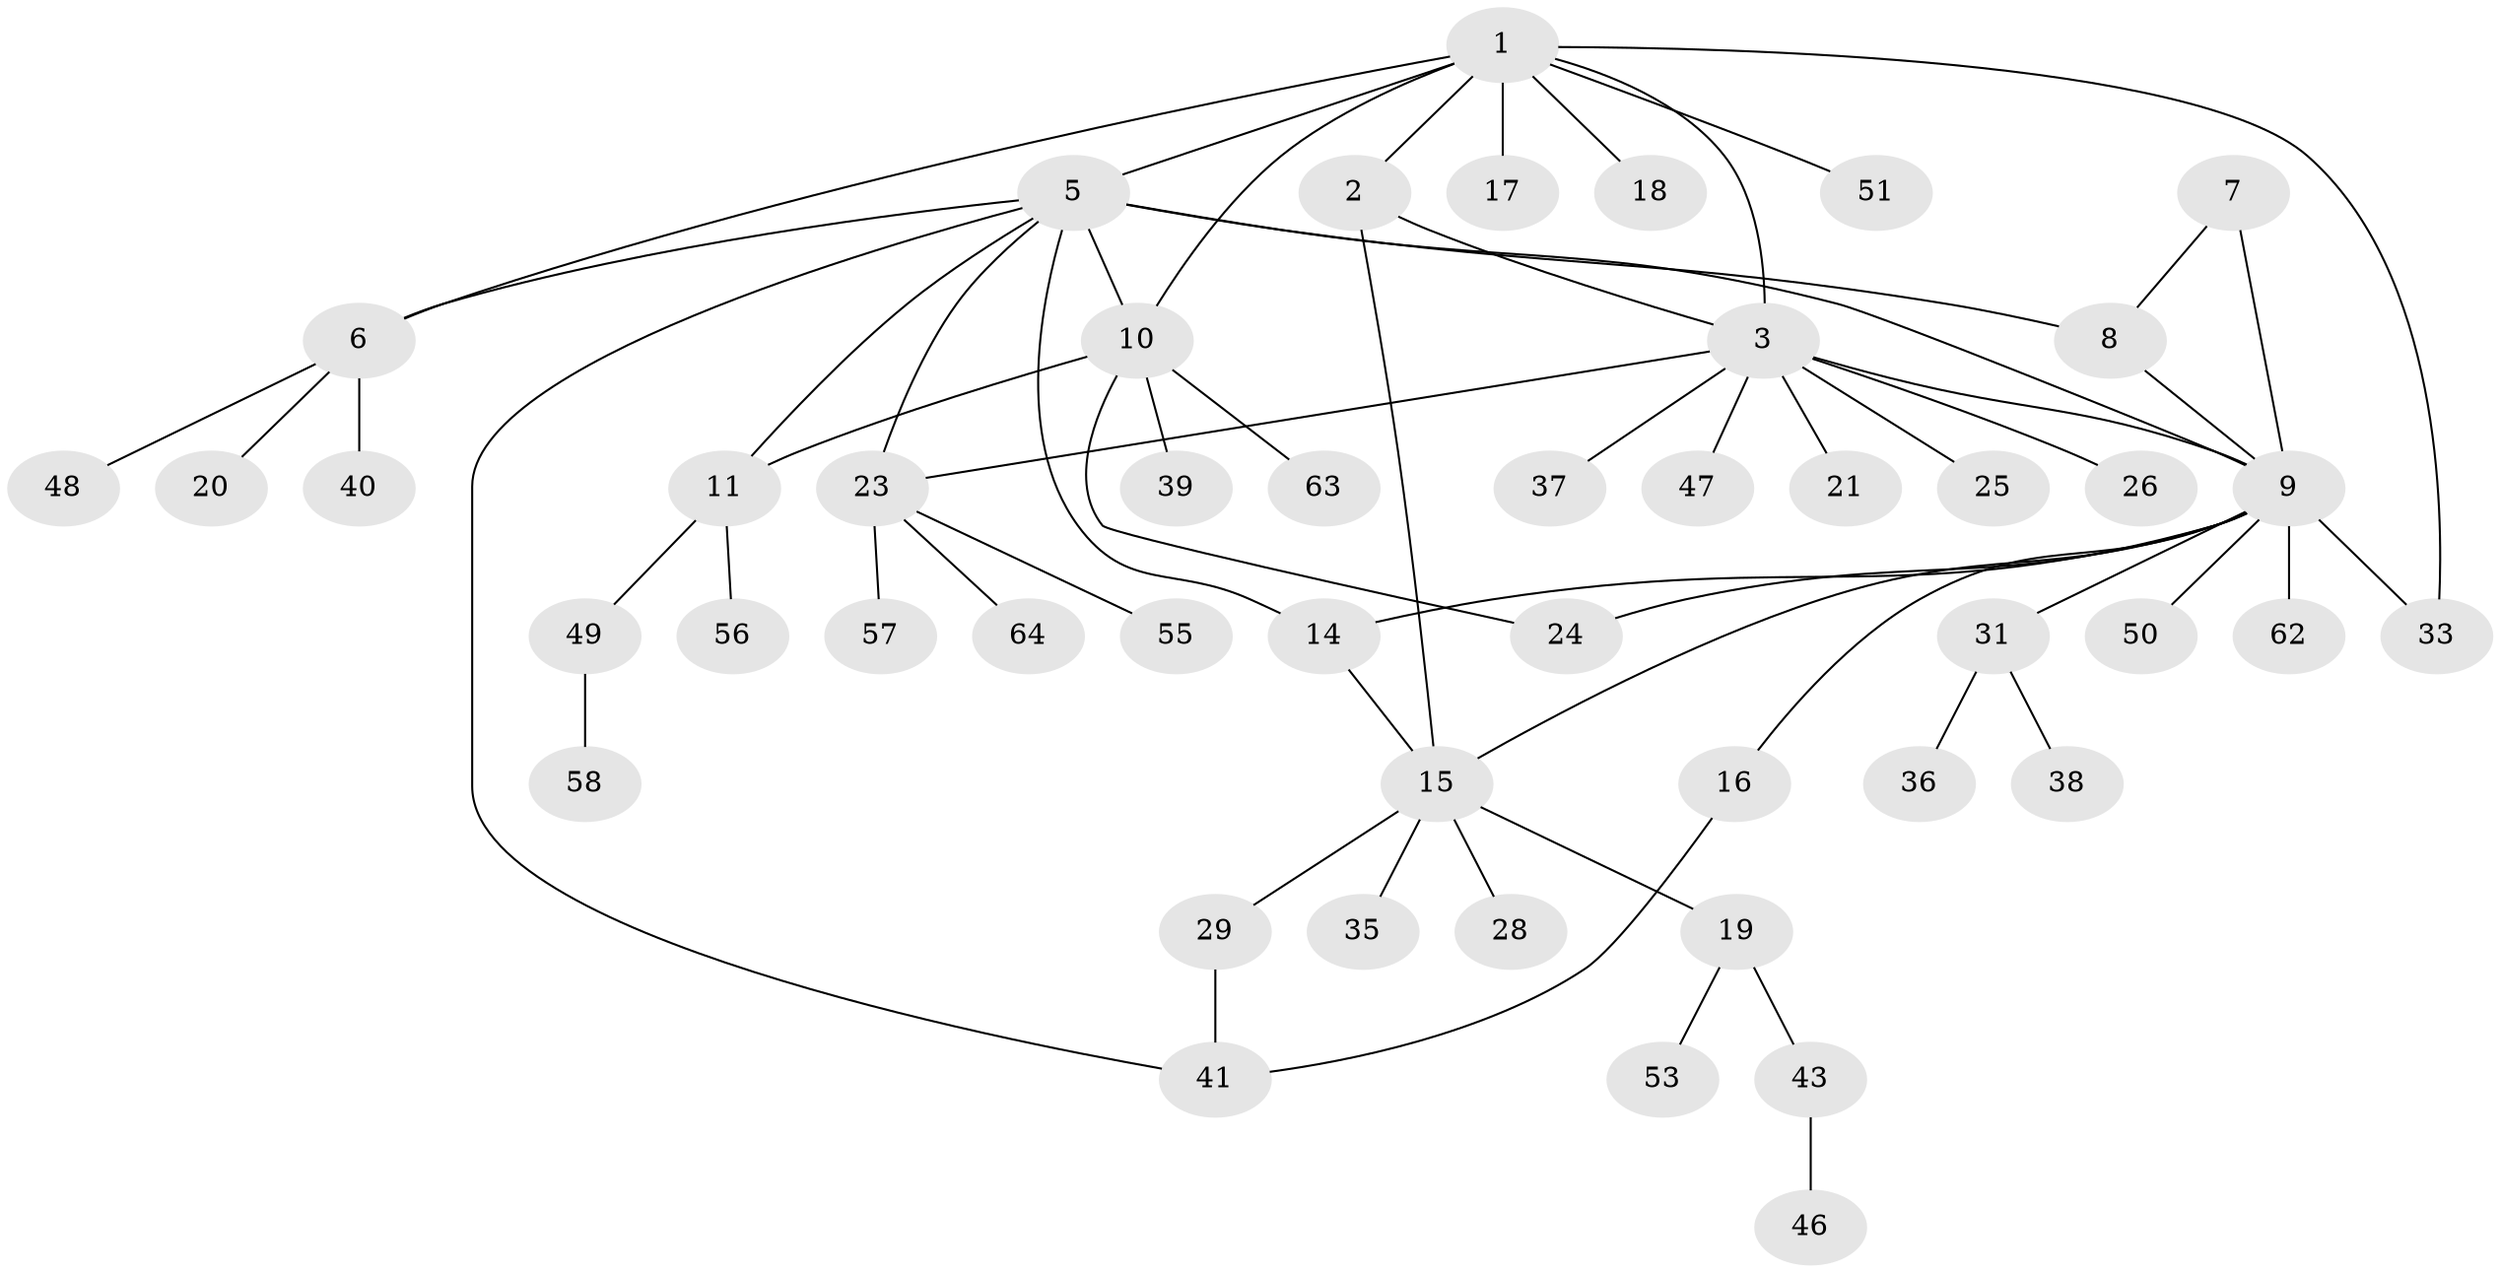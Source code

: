 // Generated by graph-tools (version 1.1) at 2025/24/03/03/25 07:24:10]
// undirected, 48 vertices, 62 edges
graph export_dot {
graph [start="1"]
  node [color=gray90,style=filled];
  1 [super="+4"];
  2;
  3 [super="+32"];
  5 [super="+12"];
  6 [super="+60"];
  7;
  8;
  9 [super="+13"];
  10 [super="+27"];
  11 [super="+45"];
  14 [super="+22"];
  15 [super="+66"];
  16;
  17;
  18;
  19 [super="+34"];
  20;
  21;
  23 [super="+42"];
  24 [super="+61"];
  25;
  26;
  28;
  29 [super="+30"];
  31 [super="+65"];
  33 [super="+59"];
  35;
  36;
  37;
  38;
  39;
  40;
  41 [super="+44"];
  43;
  46 [super="+52"];
  47;
  48;
  49;
  50;
  51 [super="+54"];
  53;
  55;
  56;
  57;
  58;
  62;
  63;
  64;
  1 -- 2;
  1 -- 3;
  1 -- 10;
  1 -- 17;
  1 -- 18;
  1 -- 33;
  1 -- 51;
  1 -- 5;
  1 -- 6;
  2 -- 3;
  2 -- 15;
  3 -- 9;
  3 -- 21;
  3 -- 23;
  3 -- 25;
  3 -- 26;
  3 -- 37;
  3 -- 47;
  5 -- 6;
  5 -- 8 [weight=2];
  5 -- 14;
  5 -- 23;
  5 -- 9;
  5 -- 10;
  5 -- 11;
  5 -- 41;
  6 -- 20;
  6 -- 40;
  6 -- 48;
  7 -- 8;
  7 -- 9;
  8 -- 9;
  9 -- 16;
  9 -- 31;
  9 -- 50;
  9 -- 62;
  9 -- 14;
  9 -- 15;
  9 -- 33;
  9 -- 24;
  10 -- 11;
  10 -- 24;
  10 -- 39;
  10 -- 63;
  11 -- 49;
  11 -- 56;
  14 -- 15;
  15 -- 19;
  15 -- 28;
  15 -- 29;
  15 -- 35;
  16 -- 41;
  19 -- 43;
  19 -- 53;
  23 -- 55;
  23 -- 57;
  23 -- 64;
  29 -- 41;
  31 -- 36;
  31 -- 38;
  43 -- 46;
  49 -- 58;
}
